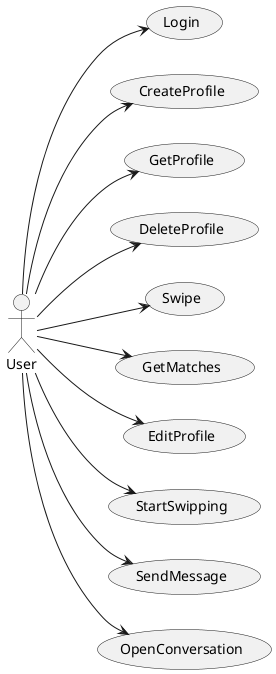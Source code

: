 @startuml
left to right direction

actor User

usecase Login
usecase CreateProfile 
usecase GetProfile 
usecase DeleteProfile 
usecase Swipe
usecase GetMatches

usecase EditProfile 
usecase StartSwipping
usecase SendMessage
usecase OpenConversation

User --> Login
User --> CreateProfile
User --> DeleteProfile
User --> EditProfile
User --> GetProfile
User --> SendMessage
User --> OpenConversation
User --> GetMatches
User --> StartSwipping
User --> Swipe



@enduml